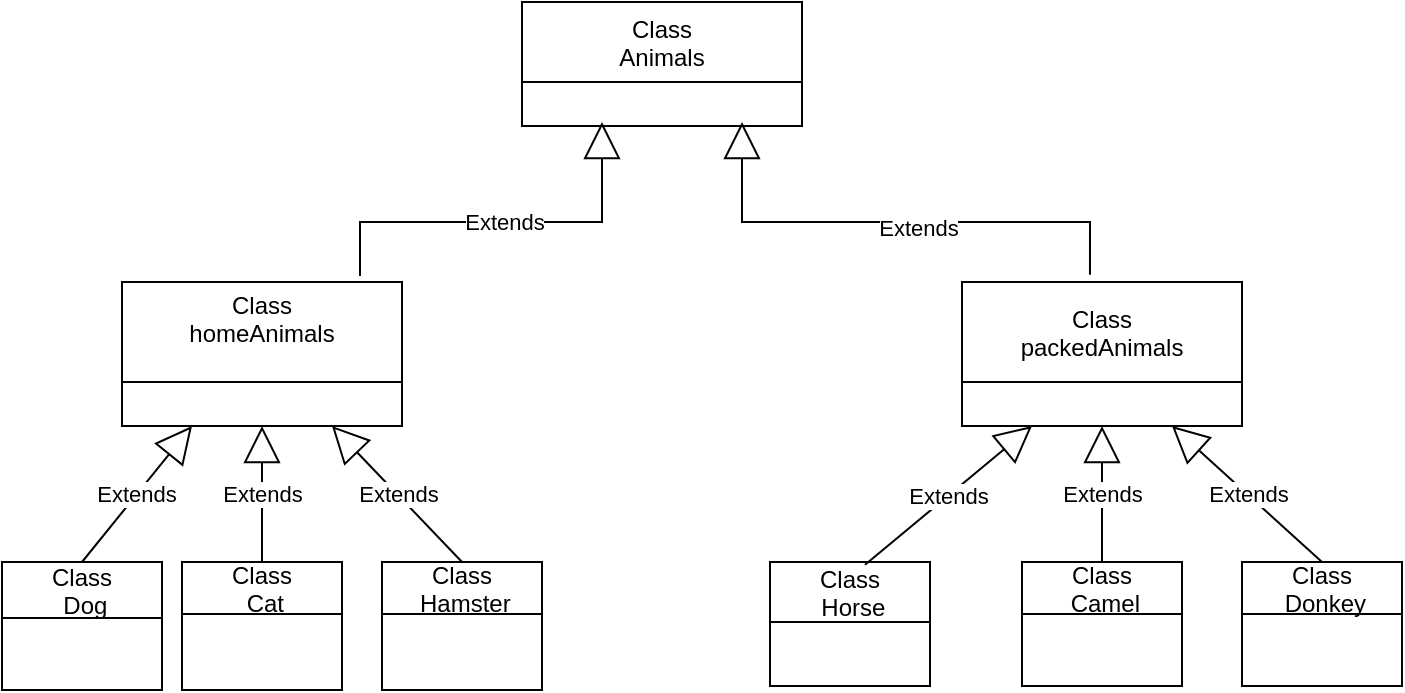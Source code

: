 <mxfile version="12.2.4" pages="1"><diagram id="dT4_UAJD9KKSV2xhyDcy" name="Страница 1"><mxGraphModel dx="806" dy="544" grid="0" gridSize="10" guides="1" tooltips="1" connect="1" arrows="1" fold="1" page="0" pageScale="1" pageWidth="827" pageHeight="1169" math="0" shadow="0"><root><mxCell id="0"/><mxCell id="1" parent="0"/><mxCell id="fX8kSdaLMVLi7RoWcLNR-1" value="Class &#10;Animals" style="swimlane;fontStyle=0;childLayout=stackLayout;horizontal=1;startSize=40;fillColor=none;horizontalStack=0;resizeParent=1;resizeParentMax=0;resizeLast=0;collapsible=1;marginBottom=0;" parent="1" vertex="1"><mxGeometry x="290" y="50" width="140" height="62" as="geometry"/></mxCell><mxCell id="fX8kSdaLMVLi7RoWcLNR-5" value="Class &#10;homeAnimals&#10;" style="swimlane;fontStyle=0;childLayout=stackLayout;horizontal=1;startSize=50;fillColor=none;horizontalStack=0;resizeParent=1;resizeParentMax=0;resizeLast=0;collapsible=1;marginBottom=0;" parent="1" vertex="1"><mxGeometry x="90" y="190" width="140" height="72" as="geometry"/></mxCell><mxCell id="fX8kSdaLMVLi7RoWcLNR-9" value="Class&#10;packedAnimals" style="swimlane;fontStyle=0;childLayout=stackLayout;horizontal=1;startSize=50;fillColor=none;horizontalStack=0;resizeParent=1;resizeParentMax=0;resizeLast=0;collapsible=1;marginBottom=0;" parent="1" vertex="1"><mxGeometry x="510" y="190" width="140" height="72" as="geometry"/></mxCell><mxCell id="fX8kSdaLMVLi7RoWcLNR-13" value="Extends" style="endArrow=block;endSize=16;endFill=0;html=1;rounded=0;exitX=0.85;exitY=-0.042;exitDx=0;exitDy=0;exitPerimeter=0;" parent="1" source="fX8kSdaLMVLi7RoWcLNR-5" edge="1"><mxGeometry width="160" relative="1" as="geometry"><mxPoint x="330" y="360" as="sourcePoint"/><mxPoint x="330" y="110" as="targetPoint"/><Array as="points"><mxPoint x="209" y="160"/><mxPoint x="330" y="160"/></Array></mxGeometry></mxCell><mxCell id="fX8kSdaLMVLi7RoWcLNR-14" value="Extends" style="endArrow=block;endSize=16;endFill=0;html=1;rounded=0;exitX=0.457;exitY=-0.05;exitDx=0;exitDy=0;exitPerimeter=0;" parent="1" source="fX8kSdaLMVLi7RoWcLNR-9" edge="1"><mxGeometry x="-0.104" y="3" width="160" relative="1" as="geometry"><mxPoint x="600" y="120" as="sourcePoint"/><mxPoint x="400" y="110" as="targetPoint"/><Array as="points"><mxPoint x="574" y="160"/><mxPoint x="400" y="160"/></Array><mxPoint as="offset"/></mxGeometry></mxCell><mxCell id="fX8kSdaLMVLi7RoWcLNR-15" value="Class&#10; Dog" style="swimlane;fontStyle=0;childLayout=stackLayout;horizontal=1;startSize=28;fillColor=none;horizontalStack=0;resizeParent=1;resizeParentMax=0;resizeLast=0;collapsible=1;marginBottom=0;" parent="1" vertex="1"><mxGeometry x="30" y="330" width="80" height="64" as="geometry"/></mxCell><mxCell id="fX8kSdaLMVLi7RoWcLNR-19" value="Class&#10; Cat" style="swimlane;fontStyle=0;childLayout=stackLayout;horizontal=1;startSize=26;fillColor=none;horizontalStack=0;resizeParent=1;resizeParentMax=0;resizeLast=0;collapsible=1;marginBottom=0;" parent="1" vertex="1"><mxGeometry x="120" y="330" width="80" height="64" as="geometry"/></mxCell><mxCell id="fX8kSdaLMVLi7RoWcLNR-20" value="Class&#10; Hamster" style="swimlane;fontStyle=0;childLayout=stackLayout;horizontal=1;startSize=26;fillColor=none;horizontalStack=0;resizeParent=1;resizeParentMax=0;resizeLast=0;collapsible=1;marginBottom=0;" parent="1" vertex="1"><mxGeometry x="220" y="330" width="80" height="64" as="geometry"/></mxCell><mxCell id="fX8kSdaLMVLi7RoWcLNR-26" value="Extends" style="endArrow=block;endSize=16;endFill=0;html=1;rounded=0;entryX=0.75;entryY=1;entryDx=0;entryDy=0;" parent="fX8kSdaLMVLi7RoWcLNR-20" target="fX8kSdaLMVLi7RoWcLNR-5" edge="1"><mxGeometry width="160" relative="1" as="geometry"><mxPoint x="40" as="sourcePoint"/><mxPoint x="200" as="targetPoint"/></mxGeometry></mxCell><mxCell id="fX8kSdaLMVLi7RoWcLNR-21" value="Class&#10; Camel" style="swimlane;fontStyle=0;childLayout=stackLayout;horizontal=1;startSize=26;fillColor=none;horizontalStack=0;resizeParent=1;resizeParentMax=0;resizeLast=0;collapsible=1;marginBottom=0;" parent="1" vertex="1"><mxGeometry x="540" y="330" width="80" height="62" as="geometry"/></mxCell><mxCell id="fX8kSdaLMVLi7RoWcLNR-22" value="Class&#10; Donkey" style="swimlane;fontStyle=0;childLayout=stackLayout;horizontal=1;startSize=26;fillColor=none;horizontalStack=0;resizeParent=1;resizeParentMax=0;resizeLast=0;collapsible=1;marginBottom=0;" parent="1" vertex="1"><mxGeometry x="650" y="330" width="80" height="62" as="geometry"/></mxCell><mxCell id="fX8kSdaLMVLi7RoWcLNR-23" value="Class&#10; Horse" style="swimlane;fontStyle=0;childLayout=stackLayout;horizontal=1;startSize=30;fillColor=none;horizontalStack=0;resizeParent=1;resizeParentMax=0;resizeLast=0;collapsible=1;marginBottom=0;" parent="1" vertex="1"><mxGeometry x="414" y="330" width="80" height="62" as="geometry"><mxRectangle x="414" y="330" width="96" height="30" as="alternateBounds"/></mxGeometry></mxCell><mxCell id="fX8kSdaLMVLi7RoWcLNR-24" value="Extends" style="endArrow=block;endSize=16;endFill=0;html=1;rounded=0;exitX=0.5;exitY=0;exitDx=0;exitDy=0;entryX=0.25;entryY=1;entryDx=0;entryDy=0;" parent="1" source="fX8kSdaLMVLi7RoWcLNR-15" target="fX8kSdaLMVLi7RoWcLNR-5" edge="1"><mxGeometry width="160" relative="1" as="geometry"><mxPoint x="330" y="360" as="sourcePoint"/><mxPoint x="490" y="360" as="targetPoint"/></mxGeometry></mxCell><mxCell id="fX8kSdaLMVLi7RoWcLNR-25" value="Extends" style="endArrow=block;endSize=16;endFill=0;html=1;rounded=0;exitX=0.594;exitY=0.023;exitDx=0;exitDy=0;exitPerimeter=0;entryX=0.25;entryY=1;entryDx=0;entryDy=0;" parent="1" source="fX8kSdaLMVLi7RoWcLNR-23" target="fX8kSdaLMVLi7RoWcLNR-9" edge="1"><mxGeometry width="160" relative="1" as="geometry"><mxPoint x="330" y="360" as="sourcePoint"/><mxPoint x="490" y="360" as="targetPoint"/></mxGeometry></mxCell><mxCell id="fX8kSdaLMVLi7RoWcLNR-27" value="Extends" style="endArrow=block;endSize=16;endFill=0;html=1;rounded=0;exitX=0.5;exitY=0;exitDx=0;exitDy=0;entryX=0.5;entryY=1;entryDx=0;entryDy=0;" parent="1" source="fX8kSdaLMVLi7RoWcLNR-19" target="fX8kSdaLMVLi7RoWcLNR-5" edge="1"><mxGeometry width="160" relative="1" as="geometry"><mxPoint x="330" y="360" as="sourcePoint"/><mxPoint x="490" y="360" as="targetPoint"/></mxGeometry></mxCell><mxCell id="fX8kSdaLMVLi7RoWcLNR-28" value="Extends" style="endArrow=block;endSize=16;endFill=0;html=1;rounded=0;exitX=0.5;exitY=0;exitDx=0;exitDy=0;entryX=0.75;entryY=1;entryDx=0;entryDy=0;" parent="1" source="fX8kSdaLMVLi7RoWcLNR-22" target="fX8kSdaLMVLi7RoWcLNR-9" edge="1"><mxGeometry width="160" relative="1" as="geometry"><mxPoint x="330" y="360" as="sourcePoint"/><mxPoint x="490" y="360" as="targetPoint"/></mxGeometry></mxCell><mxCell id="fX8kSdaLMVLi7RoWcLNR-29" value="Extends" style="endArrow=block;endSize=16;endFill=0;html=1;rounded=0;exitX=0.5;exitY=0;exitDx=0;exitDy=0;entryX=0.5;entryY=1;entryDx=0;entryDy=0;" parent="1" source="fX8kSdaLMVLi7RoWcLNR-21" target="fX8kSdaLMVLi7RoWcLNR-9" edge="1"><mxGeometry width="160" relative="1" as="geometry"><mxPoint x="330" y="360" as="sourcePoint"/><mxPoint x="490" y="360" as="targetPoint"/></mxGeometry></mxCell></root></mxGraphModel></diagram></mxfile>
